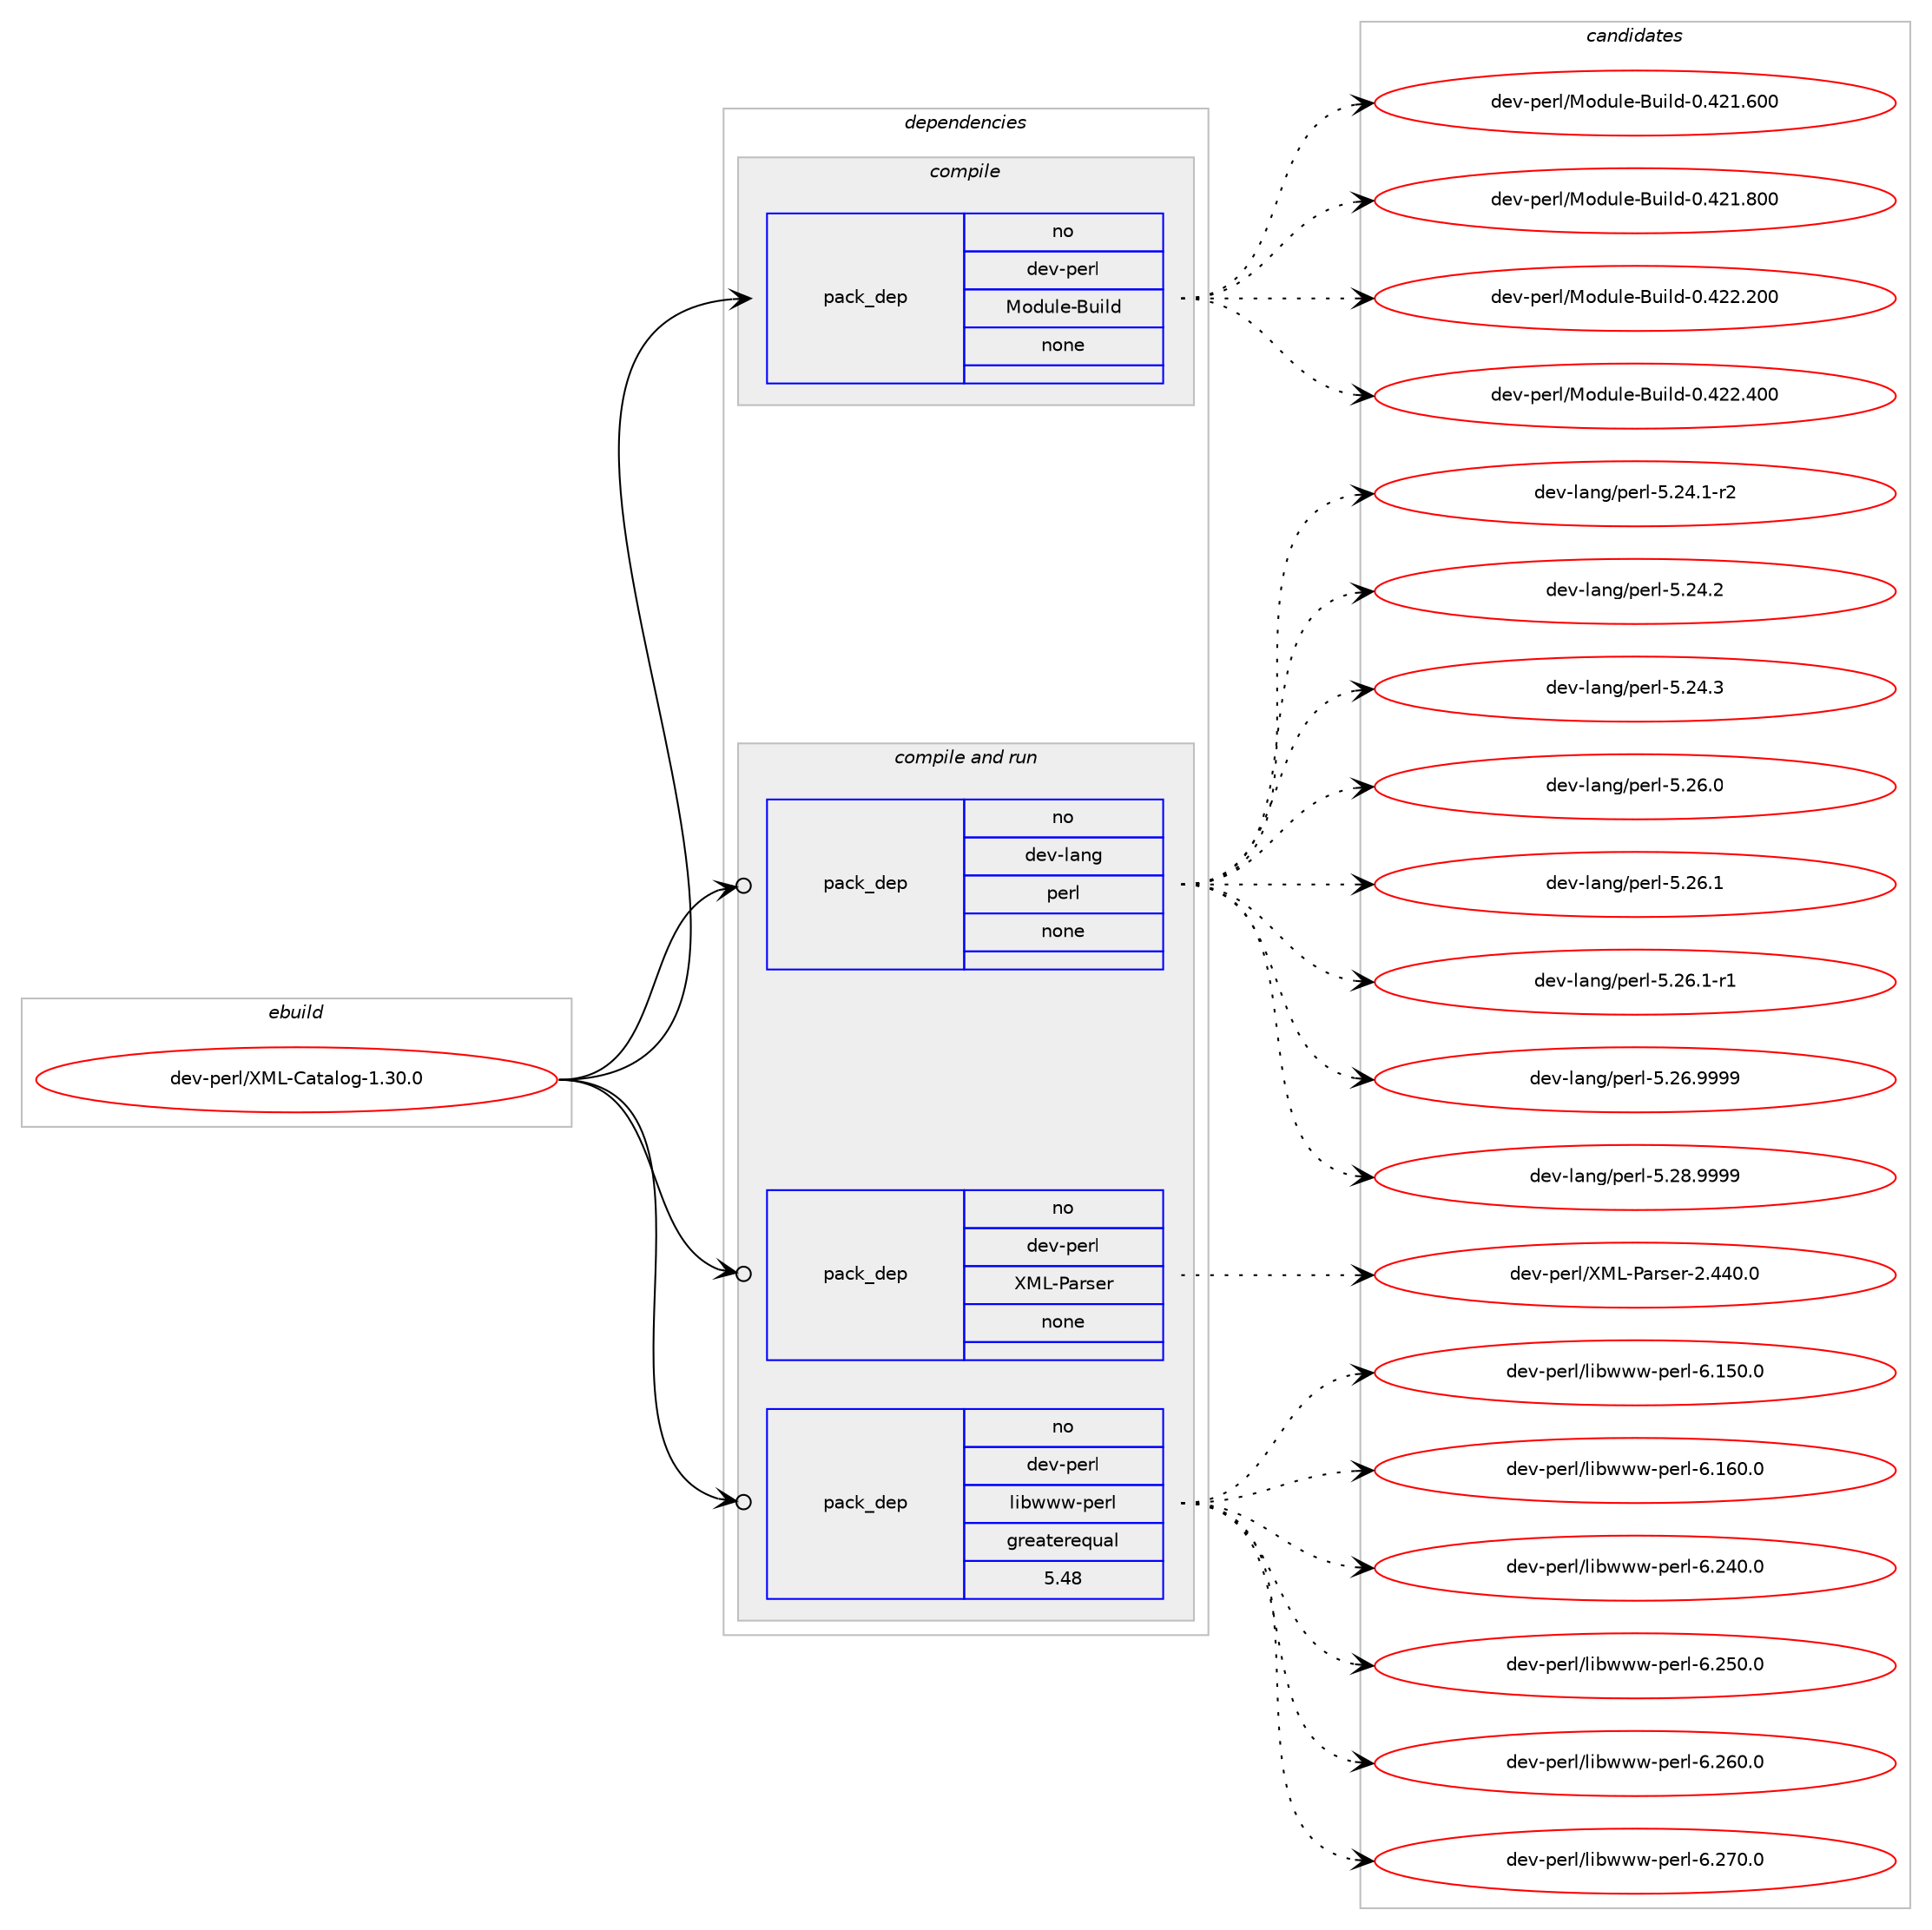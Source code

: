 digraph prolog {

# *************
# Graph options
# *************

newrank=true;
concentrate=true;
compound=true;
graph [rankdir=LR,fontname=Helvetica,fontsize=10,ranksep=1.5];#, ranksep=2.5, nodesep=0.2];
edge  [arrowhead=vee];
node  [fontname=Helvetica,fontsize=10];

# **********
# The ebuild
# **********

subgraph cluster_leftcol {
color=gray;
rank=same;
label=<<i>ebuild</i>>;
id [label="dev-perl/XML-Catalog-1.30.0", color=red, width=4, href="../dev-perl/XML-Catalog-1.30.0.svg"];
}

# ****************
# The dependencies
# ****************

subgraph cluster_midcol {
color=gray;
label=<<i>dependencies</i>>;
subgraph cluster_compile {
fillcolor="#eeeeee";
style=filled;
label=<<i>compile</i>>;
subgraph pack108755 {
dependency140686 [label=<<TABLE BORDER="0" CELLBORDER="1" CELLSPACING="0" CELLPADDING="4" WIDTH="220"><TR><TD ROWSPAN="6" CELLPADDING="30">pack_dep</TD></TR><TR><TD WIDTH="110">no</TD></TR><TR><TD>dev-perl</TD></TR><TR><TD>Module-Build</TD></TR><TR><TD>none</TD></TR><TR><TD></TD></TR></TABLE>>, shape=none, color=blue];
}
id:e -> dependency140686:w [weight=20,style="solid",arrowhead="vee"];
}
subgraph cluster_compileandrun {
fillcolor="#eeeeee";
style=filled;
label=<<i>compile and run</i>>;
subgraph pack108756 {
dependency140687 [label=<<TABLE BORDER="0" CELLBORDER="1" CELLSPACING="0" CELLPADDING="4" WIDTH="220"><TR><TD ROWSPAN="6" CELLPADDING="30">pack_dep</TD></TR><TR><TD WIDTH="110">no</TD></TR><TR><TD>dev-lang</TD></TR><TR><TD>perl</TD></TR><TR><TD>none</TD></TR><TR><TD></TD></TR></TABLE>>, shape=none, color=blue];
}
id:e -> dependency140687:w [weight=20,style="solid",arrowhead="odotvee"];
subgraph pack108757 {
dependency140688 [label=<<TABLE BORDER="0" CELLBORDER="1" CELLSPACING="0" CELLPADDING="4" WIDTH="220"><TR><TD ROWSPAN="6" CELLPADDING="30">pack_dep</TD></TR><TR><TD WIDTH="110">no</TD></TR><TR><TD>dev-perl</TD></TR><TR><TD>XML-Parser</TD></TR><TR><TD>none</TD></TR><TR><TD></TD></TR></TABLE>>, shape=none, color=blue];
}
id:e -> dependency140688:w [weight=20,style="solid",arrowhead="odotvee"];
subgraph pack108758 {
dependency140689 [label=<<TABLE BORDER="0" CELLBORDER="1" CELLSPACING="0" CELLPADDING="4" WIDTH="220"><TR><TD ROWSPAN="6" CELLPADDING="30">pack_dep</TD></TR><TR><TD WIDTH="110">no</TD></TR><TR><TD>dev-perl</TD></TR><TR><TD>libwww-perl</TD></TR><TR><TD>greaterequal</TD></TR><TR><TD>5.48</TD></TR></TABLE>>, shape=none, color=blue];
}
id:e -> dependency140689:w [weight=20,style="solid",arrowhead="odotvee"];
}
subgraph cluster_run {
fillcolor="#eeeeee";
style=filled;
label=<<i>run</i>>;
}
}

# **************
# The candidates
# **************

subgraph cluster_choices {
rank=same;
color=gray;
label=<<i>candidates</i>>;

subgraph choice108755 {
color=black;
nodesep=1;
choice100101118451121011141084777111100117108101456611710510810045484652504946544848 [label="dev-perl/Module-Build-0.421.600", color=red, width=4,href="../dev-perl/Module-Build-0.421.600.svg"];
choice100101118451121011141084777111100117108101456611710510810045484652504946564848 [label="dev-perl/Module-Build-0.421.800", color=red, width=4,href="../dev-perl/Module-Build-0.421.800.svg"];
choice100101118451121011141084777111100117108101456611710510810045484652505046504848 [label="dev-perl/Module-Build-0.422.200", color=red, width=4,href="../dev-perl/Module-Build-0.422.200.svg"];
choice100101118451121011141084777111100117108101456611710510810045484652505046524848 [label="dev-perl/Module-Build-0.422.400", color=red, width=4,href="../dev-perl/Module-Build-0.422.400.svg"];
dependency140686:e -> choice100101118451121011141084777111100117108101456611710510810045484652504946544848:w [style=dotted,weight="100"];
dependency140686:e -> choice100101118451121011141084777111100117108101456611710510810045484652504946564848:w [style=dotted,weight="100"];
dependency140686:e -> choice100101118451121011141084777111100117108101456611710510810045484652505046504848:w [style=dotted,weight="100"];
dependency140686:e -> choice100101118451121011141084777111100117108101456611710510810045484652505046524848:w [style=dotted,weight="100"];
}
subgraph choice108756 {
color=black;
nodesep=1;
choice100101118451089711010347112101114108455346505246494511450 [label="dev-lang/perl-5.24.1-r2", color=red, width=4,href="../dev-lang/perl-5.24.1-r2.svg"];
choice10010111845108971101034711210111410845534650524650 [label="dev-lang/perl-5.24.2", color=red, width=4,href="../dev-lang/perl-5.24.2.svg"];
choice10010111845108971101034711210111410845534650524651 [label="dev-lang/perl-5.24.3", color=red, width=4,href="../dev-lang/perl-5.24.3.svg"];
choice10010111845108971101034711210111410845534650544648 [label="dev-lang/perl-5.26.0", color=red, width=4,href="../dev-lang/perl-5.26.0.svg"];
choice10010111845108971101034711210111410845534650544649 [label="dev-lang/perl-5.26.1", color=red, width=4,href="../dev-lang/perl-5.26.1.svg"];
choice100101118451089711010347112101114108455346505446494511449 [label="dev-lang/perl-5.26.1-r1", color=red, width=4,href="../dev-lang/perl-5.26.1-r1.svg"];
choice10010111845108971101034711210111410845534650544657575757 [label="dev-lang/perl-5.26.9999", color=red, width=4,href="../dev-lang/perl-5.26.9999.svg"];
choice10010111845108971101034711210111410845534650564657575757 [label="dev-lang/perl-5.28.9999", color=red, width=4,href="../dev-lang/perl-5.28.9999.svg"];
dependency140687:e -> choice100101118451089711010347112101114108455346505246494511450:w [style=dotted,weight="100"];
dependency140687:e -> choice10010111845108971101034711210111410845534650524650:w [style=dotted,weight="100"];
dependency140687:e -> choice10010111845108971101034711210111410845534650524651:w [style=dotted,weight="100"];
dependency140687:e -> choice10010111845108971101034711210111410845534650544648:w [style=dotted,weight="100"];
dependency140687:e -> choice10010111845108971101034711210111410845534650544649:w [style=dotted,weight="100"];
dependency140687:e -> choice100101118451089711010347112101114108455346505446494511449:w [style=dotted,weight="100"];
dependency140687:e -> choice10010111845108971101034711210111410845534650544657575757:w [style=dotted,weight="100"];
dependency140687:e -> choice10010111845108971101034711210111410845534650564657575757:w [style=dotted,weight="100"];
}
subgraph choice108757 {
color=black;
nodesep=1;
choice10010111845112101114108478877764580971141151011144550465252484648 [label="dev-perl/XML-Parser-2.440.0", color=red, width=4,href="../dev-perl/XML-Parser-2.440.0.svg"];
dependency140688:e -> choice10010111845112101114108478877764580971141151011144550465252484648:w [style=dotted,weight="100"];
}
subgraph choice108758 {
color=black;
nodesep=1;
choice100101118451121011141084710810598119119119451121011141084554464953484648 [label="dev-perl/libwww-perl-6.150.0", color=red, width=4,href="../dev-perl/libwww-perl-6.150.0.svg"];
choice100101118451121011141084710810598119119119451121011141084554464954484648 [label="dev-perl/libwww-perl-6.160.0", color=red, width=4,href="../dev-perl/libwww-perl-6.160.0.svg"];
choice100101118451121011141084710810598119119119451121011141084554465052484648 [label="dev-perl/libwww-perl-6.240.0", color=red, width=4,href="../dev-perl/libwww-perl-6.240.0.svg"];
choice100101118451121011141084710810598119119119451121011141084554465053484648 [label="dev-perl/libwww-perl-6.250.0", color=red, width=4,href="../dev-perl/libwww-perl-6.250.0.svg"];
choice100101118451121011141084710810598119119119451121011141084554465054484648 [label="dev-perl/libwww-perl-6.260.0", color=red, width=4,href="../dev-perl/libwww-perl-6.260.0.svg"];
choice100101118451121011141084710810598119119119451121011141084554465055484648 [label="dev-perl/libwww-perl-6.270.0", color=red, width=4,href="../dev-perl/libwww-perl-6.270.0.svg"];
dependency140689:e -> choice100101118451121011141084710810598119119119451121011141084554464953484648:w [style=dotted,weight="100"];
dependency140689:e -> choice100101118451121011141084710810598119119119451121011141084554464954484648:w [style=dotted,weight="100"];
dependency140689:e -> choice100101118451121011141084710810598119119119451121011141084554465052484648:w [style=dotted,weight="100"];
dependency140689:e -> choice100101118451121011141084710810598119119119451121011141084554465053484648:w [style=dotted,weight="100"];
dependency140689:e -> choice100101118451121011141084710810598119119119451121011141084554465054484648:w [style=dotted,weight="100"];
dependency140689:e -> choice100101118451121011141084710810598119119119451121011141084554465055484648:w [style=dotted,weight="100"];
}
}

}
